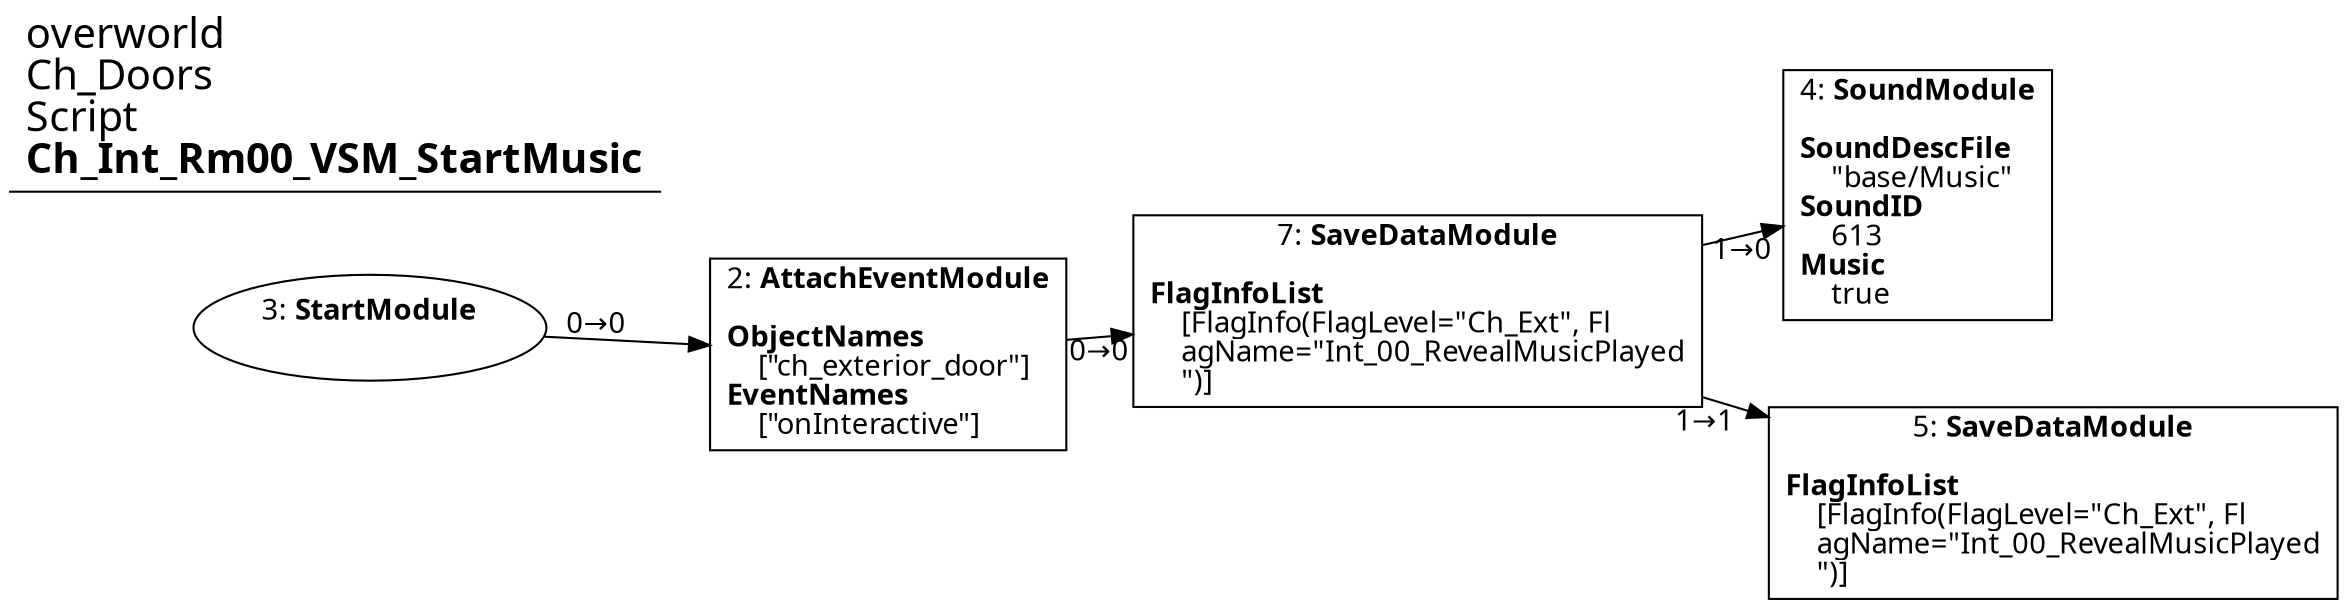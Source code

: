 digraph {
    layout = fdp;
    overlap = prism;
    sep = "+16";
    splines = spline;

    node [ shape = box ];

    graph [ fontname = "Segoe UI" ];
    node [ fontname = "Segoe UI" ];
    edge [ fontname = "Segoe UI" ];

    2 [ label = <2: <b>AttachEventModule</b><br/><br/><b>ObjectNames</b><br align="left"/>    [&quot;ch_exterior_door&quot;]<br align="left"/><b>EventNames</b><br align="left"/>    [&quot;onInteractive&quot;]<br align="left"/>> ];
    2 [ pos = "0.62600005,-0.18!" ];
    2 -> 7 [ label = "0→0" ];

    3 [ label = <3: <b>StartModule</b><br/><br/>> ];
    3 [ shape = oval ]
    3 [ pos = "0.37,-0.18!" ];
    3 -> 2 [ label = "0→0" ];

    4 [ label = <4: <b>SoundModule</b><br/><br/><b>SoundDescFile</b><br align="left"/>    &quot;base/Music&quot;<br align="left"/><b>SoundID</b><br align="left"/>    613<br align="left"/><b>Music</b><br align="left"/>    true<br align="left"/>> ];
    4 [ pos = "1.087,-0.101!" ];

    5 [ label = <5: <b>SaveDataModule</b><br/><br/><b>FlagInfoList</b><br align="left"/>    [FlagInfo(FlagLevel=&quot;Ch_Ext&quot;, Fl<br align="left"/>    agName=&quot;Int_00_RevealMusicPlayed<br align="left"/>    &quot;)]<br align="left"/>> ];
    5 [ pos = "1.09,-0.28500003!" ];

    7 [ label = <7: <b>SaveDataModule</b><br/><br/><b>FlagInfoList</b><br align="left"/>    [FlagInfo(FlagLevel=&quot;Ch_Ext&quot;, Fl<br align="left"/>    agName=&quot;Int_00_RevealMusicPlayed<br align="left"/>    &quot;)]<br align="left"/>> ];
    7 [ pos = "0.82900006,-0.18!" ];
    7 -> 5 [ label = "1→1" ];
    7 -> 4 [ label = "1→0" ];

    title [ pos = "0.36900002,-0.1!" ];
    title [ shape = underline ];
    title [ label = <<font point-size="20">overworld<br align="left"/>Ch_Doors<br align="left"/>Script<br align="left"/><b>Ch_Int_Rm00_VSM_StartMusic</b><br align="left"/></font>> ];
}
